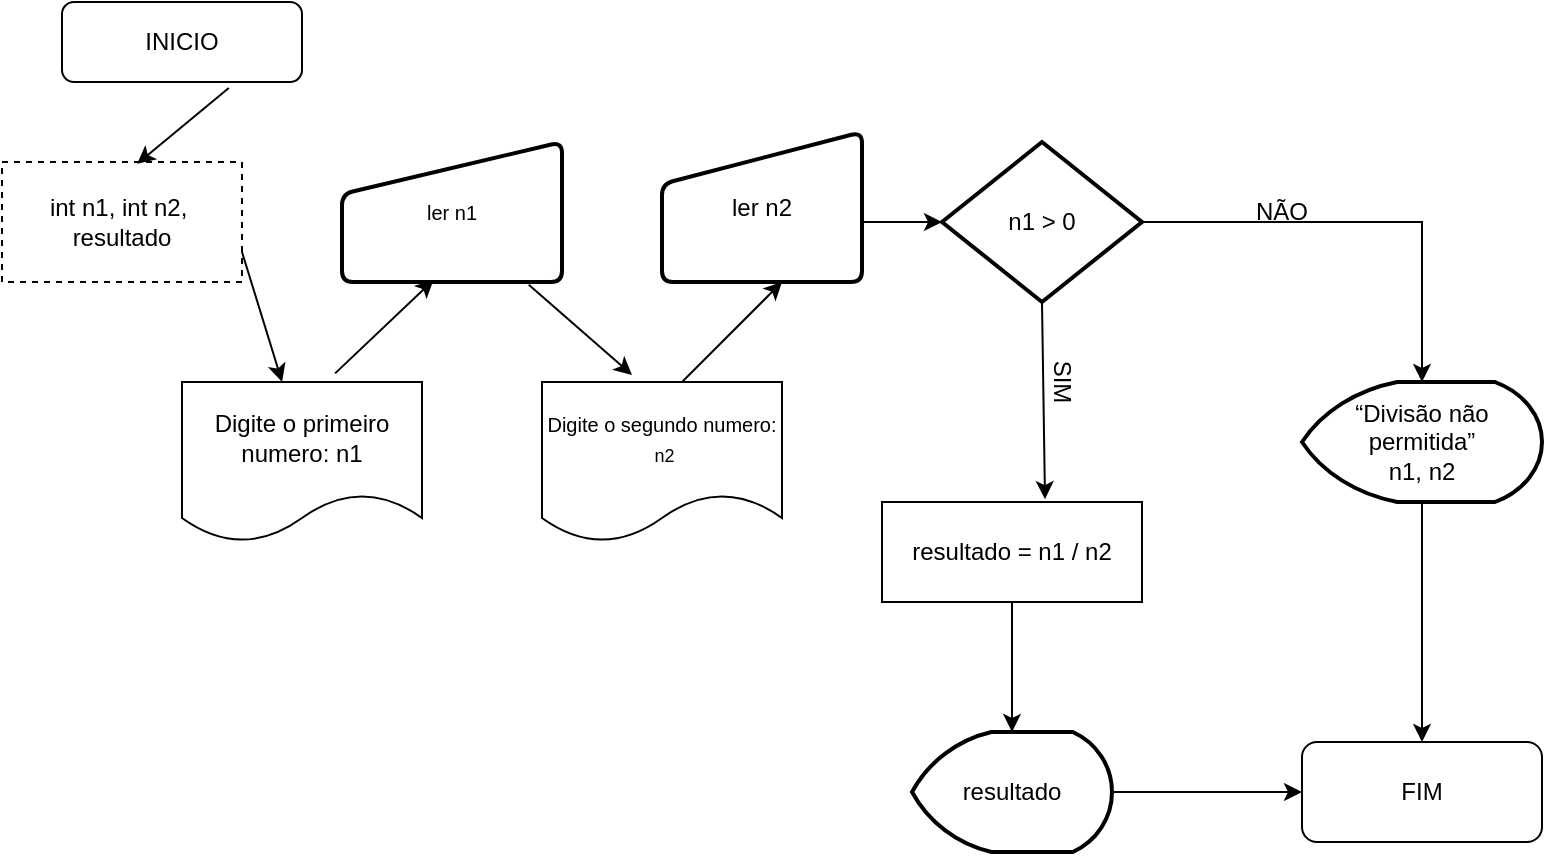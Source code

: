 <mxfile version="21.2.2" type="google">
  <diagram name="Página-1" id="vxlOL-YmDWQJY9NIFTB6">
    <mxGraphModel dx="1063" dy="589" grid="1" gridSize="10" guides="1" tooltips="1" connect="1" arrows="1" fold="1" page="1" pageScale="1" pageWidth="827" pageHeight="1169" math="0" shadow="0">
      <root>
        <mxCell id="0" />
        <mxCell id="1" parent="0" />
        <mxCell id="dbxBh9f4AQCoRBSP2wi3-1" value="INICIO" style="rounded=1;whiteSpace=wrap;html=1;" vertex="1" parent="1">
          <mxGeometry x="40" y="40" width="120" height="40" as="geometry" />
        </mxCell>
        <mxCell id="dbxBh9f4AQCoRBSP2wi3-2" value="int n1, int n2,&amp;nbsp; resultado" style="rounded=0;whiteSpace=wrap;html=1;dashed=1;" vertex="1" parent="1">
          <mxGeometry x="10" y="120" width="120" height="60" as="geometry" />
        </mxCell>
        <mxCell id="dbxBh9f4AQCoRBSP2wi3-3" value="&lt;font size=&quot;1&quot;&gt;ler n1&lt;/font&gt;" style="html=1;strokeWidth=2;shape=manualInput;whiteSpace=wrap;rounded=1;size=26;arcSize=11;" vertex="1" parent="1">
          <mxGeometry x="180" y="110" width="110" height="70" as="geometry" />
        </mxCell>
        <mxCell id="dbxBh9f4AQCoRBSP2wi3-4" value="n1 &amp;gt; 0" style="strokeWidth=2;html=1;shape=mxgraph.flowchart.decision;whiteSpace=wrap;" vertex="1" parent="1">
          <mxGeometry x="480" y="110" width="100" height="80" as="geometry" />
        </mxCell>
        <mxCell id="dbxBh9f4AQCoRBSP2wi3-6" value="NÃO&lt;br&gt;" style="text;strokeColor=none;align=center;fillColor=none;html=1;verticalAlign=middle;whiteSpace=wrap;rounded=0;" vertex="1" parent="1">
          <mxGeometry x="620" y="130" width="60" height="30" as="geometry" />
        </mxCell>
        <mxCell id="dbxBh9f4AQCoRBSP2wi3-8" value="" style="endArrow=classic;html=1;rounded=0;exitX=1;exitY=0.5;exitDx=0;exitDy=0;exitPerimeter=0;entryX=0.5;entryY=0;entryDx=0;entryDy=0;entryPerimeter=0;" edge="1" parent="1" source="dbxBh9f4AQCoRBSP2wi3-4" target="dbxBh9f4AQCoRBSP2wi3-12">
          <mxGeometry width="50" height="50" relative="1" as="geometry">
            <mxPoint x="560" y="150" as="sourcePoint" />
            <mxPoint x="720" y="220" as="targetPoint" />
            <Array as="points">
              <mxPoint x="600" y="150" />
              <mxPoint x="720" y="150" />
            </Array>
          </mxGeometry>
        </mxCell>
        <mxCell id="dbxBh9f4AQCoRBSP2wi3-10" value="" style="endArrow=classic;html=1;rounded=0;exitX=0.5;exitY=1;exitDx=0;exitDy=0;exitPerimeter=0;entryX=0.627;entryY=-0.028;entryDx=0;entryDy=0;entryPerimeter=0;" edge="1" parent="1" source="dbxBh9f4AQCoRBSP2wi3-4" target="dbxBh9f4AQCoRBSP2wi3-13">
          <mxGeometry width="50" height="50" relative="1" as="geometry">
            <mxPoint x="470" y="280" as="sourcePoint" />
            <mxPoint x="510" y="280" as="targetPoint" />
          </mxGeometry>
        </mxCell>
        <mxCell id="dbxBh9f4AQCoRBSP2wi3-11" value="SIM&lt;br&gt;" style="text;strokeColor=none;align=center;fillColor=none;html=1;verticalAlign=middle;whiteSpace=wrap;rounded=0;rotation=90;" vertex="1" parent="1">
          <mxGeometry x="510" y="220" width="60" height="20" as="geometry" />
        </mxCell>
        <mxCell id="dbxBh9f4AQCoRBSP2wi3-12" value="“Divisão não permitida”&lt;br&gt;n1, n2" style="strokeWidth=2;html=1;shape=mxgraph.flowchart.display;whiteSpace=wrap;" vertex="1" parent="1">
          <mxGeometry x="660" y="230" width="120" height="60" as="geometry" />
        </mxCell>
        <mxCell id="dbxBh9f4AQCoRBSP2wi3-13" value="resultado = n1 / n2" style="rounded=0;whiteSpace=wrap;html=1;" vertex="1" parent="1">
          <mxGeometry x="450" y="290" width="130" height="50" as="geometry" />
        </mxCell>
        <mxCell id="dbxBh9f4AQCoRBSP2wi3-14" value="resultado" style="strokeWidth=2;html=1;shape=mxgraph.flowchart.display;whiteSpace=wrap;" vertex="1" parent="1">
          <mxGeometry x="465" y="405" width="100" height="60" as="geometry" />
        </mxCell>
        <mxCell id="dbxBh9f4AQCoRBSP2wi3-15" value="FIM" style="rounded=1;whiteSpace=wrap;html=1;" vertex="1" parent="1">
          <mxGeometry x="660" y="410" width="120" height="50" as="geometry" />
        </mxCell>
        <mxCell id="dbxBh9f4AQCoRBSP2wi3-16" value="" style="endArrow=classic;html=1;rounded=0;exitX=0.5;exitY=1;exitDx=0;exitDy=0;entryX=0.5;entryY=0;entryDx=0;entryDy=0;entryPerimeter=0;" edge="1" parent="1" source="dbxBh9f4AQCoRBSP2wi3-13" target="dbxBh9f4AQCoRBSP2wi3-14">
          <mxGeometry width="50" height="50" relative="1" as="geometry">
            <mxPoint x="390" y="410" as="sourcePoint" />
            <mxPoint x="440" y="360" as="targetPoint" />
          </mxGeometry>
        </mxCell>
        <mxCell id="dbxBh9f4AQCoRBSP2wi3-17" value="" style="endArrow=classic;html=1;rounded=0;entryX=0;entryY=0.5;entryDx=0;entryDy=0;exitX=1;exitY=0.5;exitDx=0;exitDy=0;exitPerimeter=0;" edge="1" parent="1" source="dbxBh9f4AQCoRBSP2wi3-14" target="dbxBh9f4AQCoRBSP2wi3-15">
          <mxGeometry width="50" height="50" relative="1" as="geometry">
            <mxPoint x="550" y="435" as="sourcePoint" />
            <mxPoint x="605" y="380" as="targetPoint" />
          </mxGeometry>
        </mxCell>
        <mxCell id="dbxBh9f4AQCoRBSP2wi3-18" value="" style="endArrow=classic;html=1;rounded=0;exitX=0.5;exitY=1;exitDx=0;exitDy=0;exitPerimeter=0;entryX=0.5;entryY=0;entryDx=0;entryDy=0;" edge="1" parent="1" source="dbxBh9f4AQCoRBSP2wi3-12" target="dbxBh9f4AQCoRBSP2wi3-15">
          <mxGeometry width="50" height="50" relative="1" as="geometry">
            <mxPoint x="690" y="360" as="sourcePoint" />
            <mxPoint x="740" y="310" as="targetPoint" />
            <Array as="points" />
          </mxGeometry>
        </mxCell>
        <mxCell id="dbxBh9f4AQCoRBSP2wi3-20" value="" style="endArrow=classic;html=1;rounded=0;exitX=1;exitY=0.75;exitDx=0;exitDy=0;entryX=0.417;entryY=0;entryDx=0;entryDy=0;entryPerimeter=0;" edge="1" parent="1" source="dbxBh9f4AQCoRBSP2wi3-2" target="dbxBh9f4AQCoRBSP2wi3-27">
          <mxGeometry width="50" height="50" relative="1" as="geometry">
            <mxPoint x="390" y="410" as="sourcePoint" />
            <mxPoint x="440" y="360" as="targetPoint" />
            <Array as="points" />
          </mxGeometry>
        </mxCell>
        <mxCell id="dbxBh9f4AQCoRBSP2wi3-21" value="" style="endArrow=classic;html=1;rounded=0;exitX=0.695;exitY=1.074;exitDx=0;exitDy=0;exitPerimeter=0;entryX=0.563;entryY=0.015;entryDx=0;entryDy=0;entryPerimeter=0;" edge="1" parent="1" source="dbxBh9f4AQCoRBSP2wi3-1" target="dbxBh9f4AQCoRBSP2wi3-2">
          <mxGeometry width="50" height="50" relative="1" as="geometry">
            <mxPoint x="140" y="110" as="sourcePoint" />
            <mxPoint x="190" y="60" as="targetPoint" />
          </mxGeometry>
        </mxCell>
        <mxCell id="dbxBh9f4AQCoRBSP2wi3-22" value="ler n2" style="html=1;strokeWidth=2;shape=manualInput;whiteSpace=wrap;rounded=1;size=26;arcSize=11;align=center;" vertex="1" parent="1">
          <mxGeometry x="340" y="105" width="100" height="75" as="geometry" />
        </mxCell>
        <mxCell id="dbxBh9f4AQCoRBSP2wi3-26" value="" style="endArrow=classic;html=1;rounded=0;entryX=0;entryY=0.5;entryDx=0;entryDy=0;entryPerimeter=0;" edge="1" parent="1" target="dbxBh9f4AQCoRBSP2wi3-4">
          <mxGeometry width="50" height="50" relative="1" as="geometry">
            <mxPoint x="440" y="150" as="sourcePoint" />
            <mxPoint x="490" y="90" as="targetPoint" />
          </mxGeometry>
        </mxCell>
        <mxCell id="dbxBh9f4AQCoRBSP2wi3-27" value="Digite o primeiro numero: n1" style="shape=document;whiteSpace=wrap;html=1;boundedLbl=1;" vertex="1" parent="1">
          <mxGeometry x="100" y="230" width="120" height="80" as="geometry" />
        </mxCell>
        <mxCell id="dbxBh9f4AQCoRBSP2wi3-28" value="" style="endArrow=classic;html=1;rounded=0;entryX=0.416;entryY=0.985;entryDx=0;entryDy=0;entryPerimeter=0;exitX=0.638;exitY=-0.054;exitDx=0;exitDy=0;exitPerimeter=0;" edge="1" parent="1" source="dbxBh9f4AQCoRBSP2wi3-27" target="dbxBh9f4AQCoRBSP2wi3-3">
          <mxGeometry width="50" height="50" relative="1" as="geometry">
            <mxPoint x="170" y="230" as="sourcePoint" />
            <mxPoint x="220" y="180" as="targetPoint" />
          </mxGeometry>
        </mxCell>
        <mxCell id="dbxBh9f4AQCoRBSP2wi3-29" value="&lt;font style=&quot;border-color: var(--border-color); font-size: 10px;&quot;&gt;Digite o segundo numero:&lt;br style=&quot;border-color: var(--border-color);&quot;&gt;&lt;/font&gt;&lt;font style=&quot;border-color: var(--border-color); font-size: 9px;&quot;&gt;&amp;nbsp;n2&lt;/font&gt;" style="shape=document;whiteSpace=wrap;html=1;boundedLbl=1;" vertex="1" parent="1">
          <mxGeometry x="280" y="230" width="120" height="80" as="geometry" />
        </mxCell>
        <mxCell id="dbxBh9f4AQCoRBSP2wi3-30" value="" style="endArrow=classic;html=1;rounded=0;exitX=0.849;exitY=1.019;exitDx=0;exitDy=0;exitPerimeter=0;entryX=0.375;entryY=-0.044;entryDx=0;entryDy=0;entryPerimeter=0;" edge="1" parent="1" source="dbxBh9f4AQCoRBSP2wi3-3" target="dbxBh9f4AQCoRBSP2wi3-29">
          <mxGeometry width="50" height="50" relative="1" as="geometry">
            <mxPoint x="270" y="220" as="sourcePoint" />
            <mxPoint x="320" y="170" as="targetPoint" />
          </mxGeometry>
        </mxCell>
        <mxCell id="dbxBh9f4AQCoRBSP2wi3-32" value="" style="endArrow=classic;html=1;rounded=0;" edge="1" parent="1">
          <mxGeometry width="50" height="50" relative="1" as="geometry">
            <mxPoint x="350" y="230" as="sourcePoint" />
            <mxPoint x="400" y="180" as="targetPoint" />
            <Array as="points">
              <mxPoint x="370" y="210" />
            </Array>
          </mxGeometry>
        </mxCell>
      </root>
    </mxGraphModel>
  </diagram>
</mxfile>
